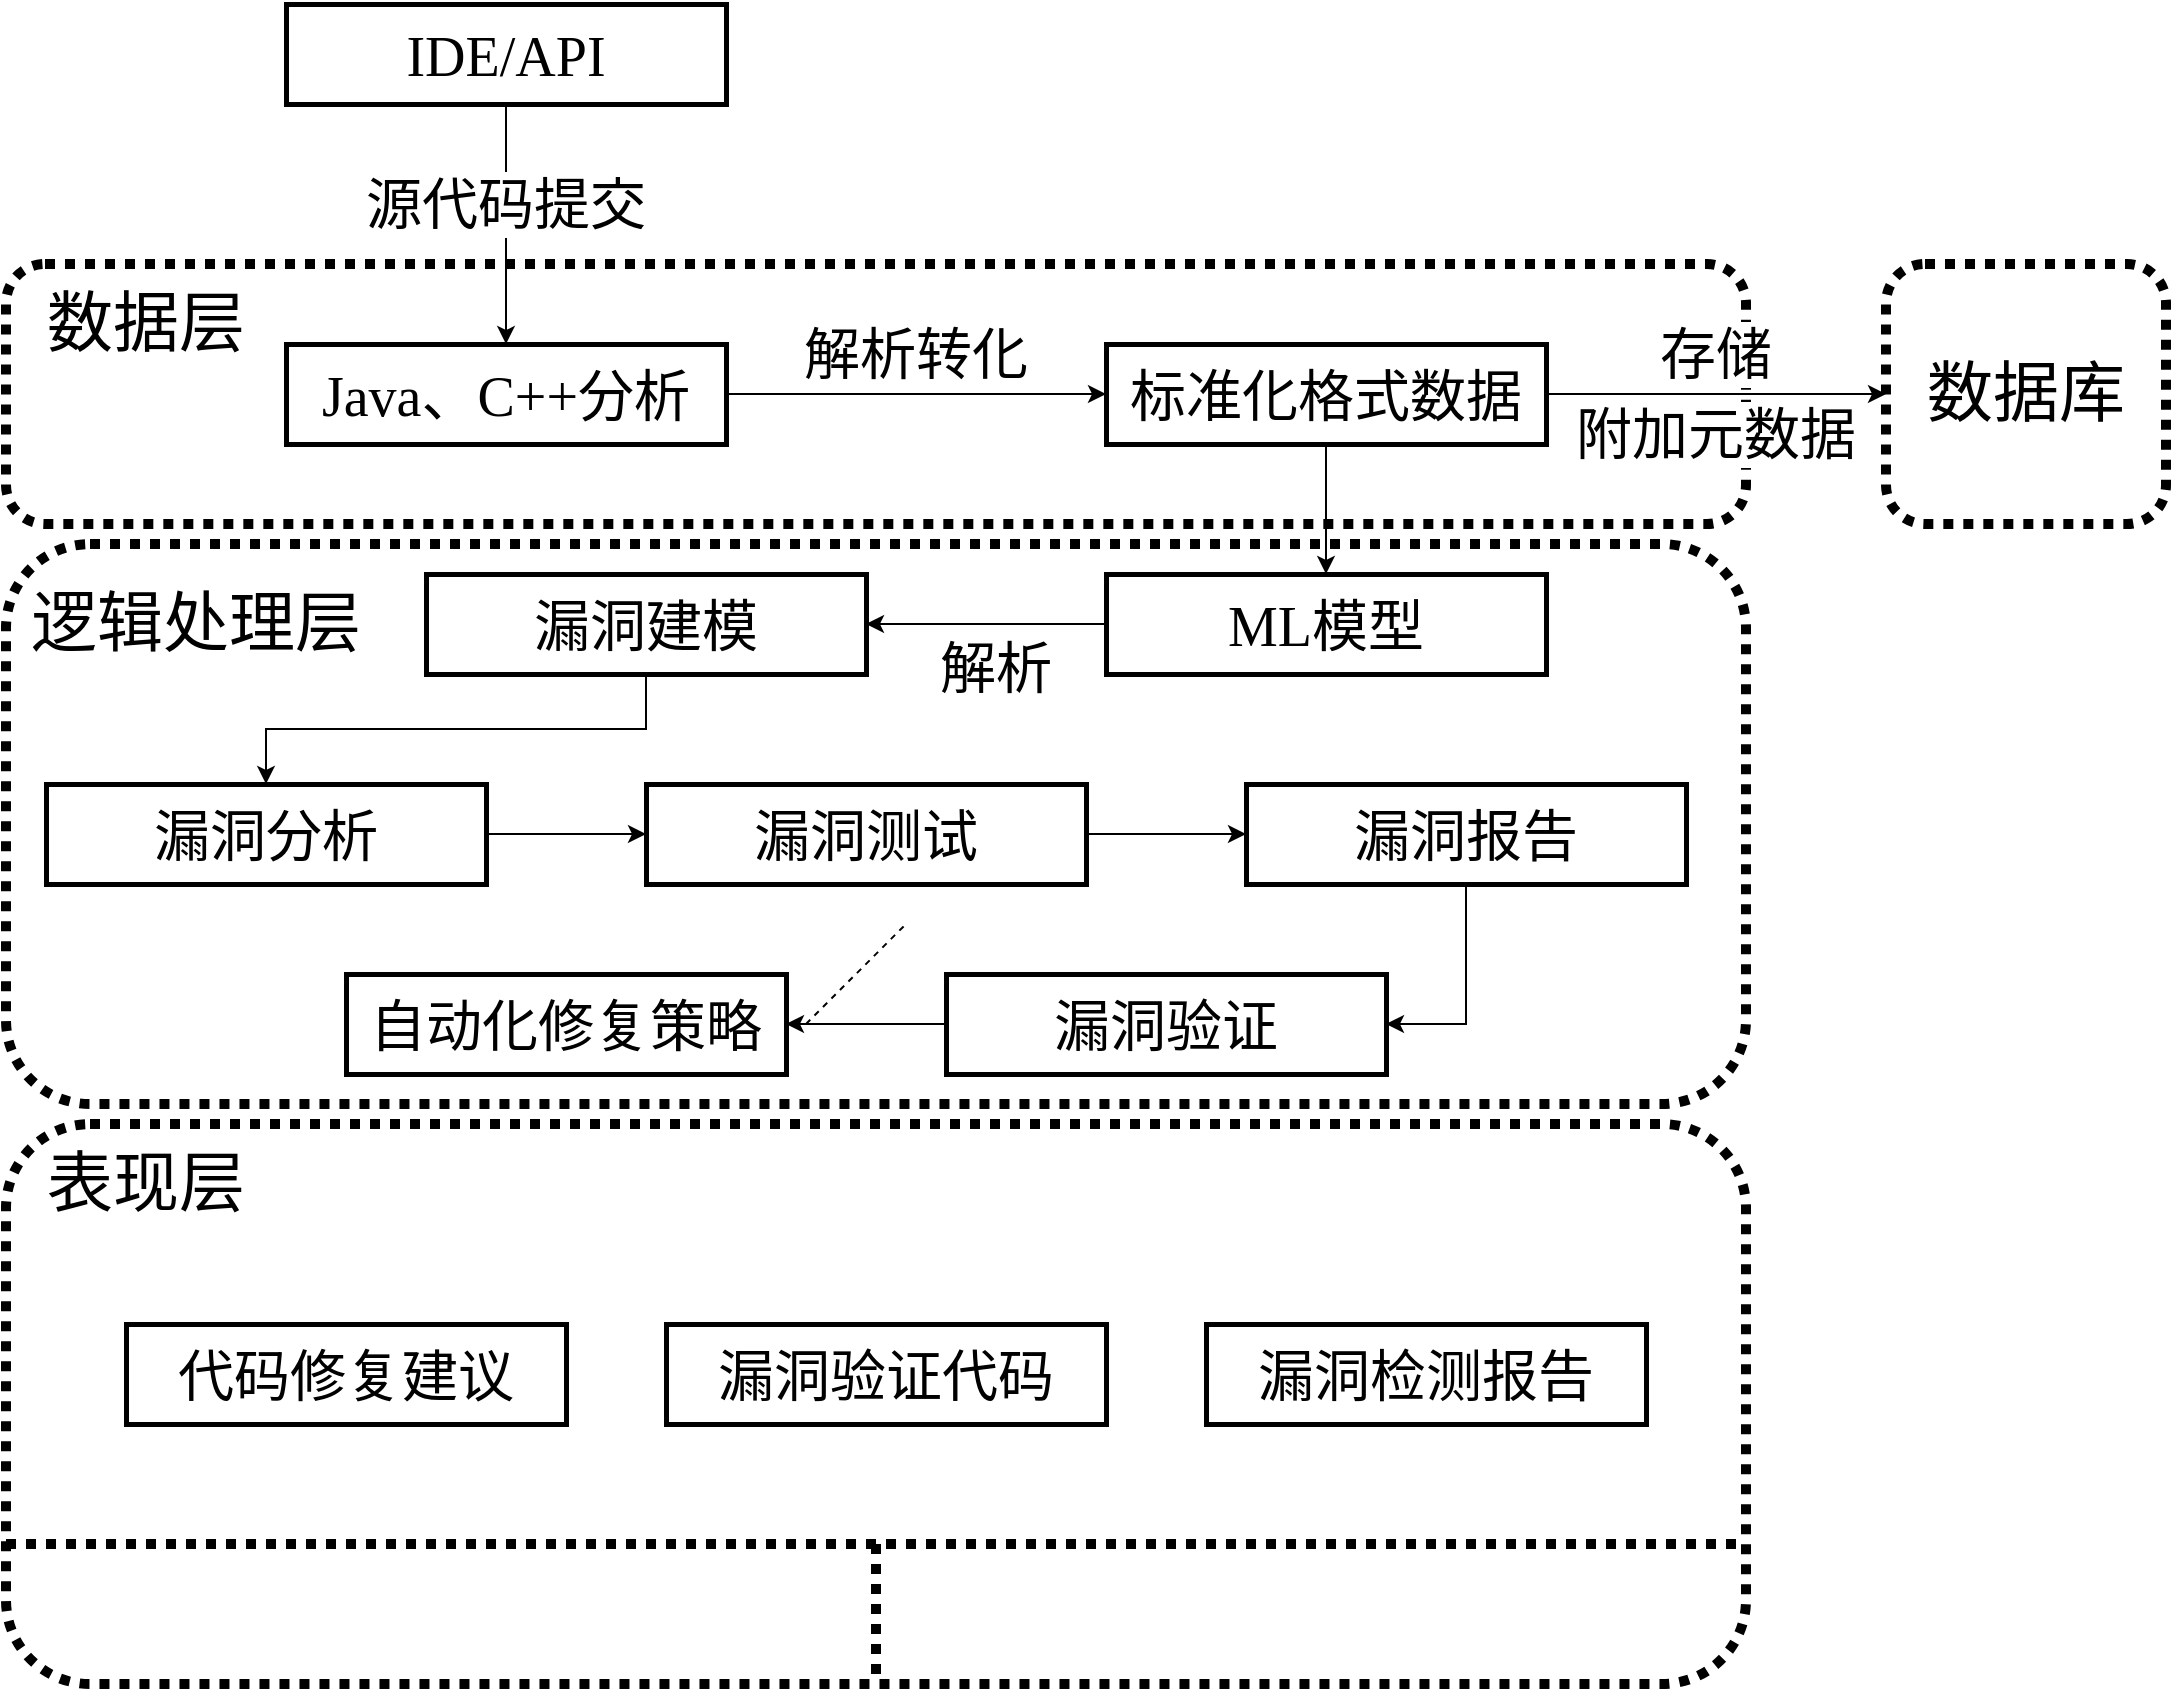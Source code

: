 <mxfile version="24.3.1" type="github">
  <diagram name="第 1 页" id="xx-fUKgQVGqsyc7XwQPO">
    <mxGraphModel dx="973" dy="700" grid="1" gridSize="10" guides="1" tooltips="1" connect="1" arrows="1" fold="1" page="1" pageScale="1" pageWidth="827" pageHeight="1169" math="0" shadow="0">
      <root>
        <mxCell id="0" />
        <mxCell id="1" parent="0" />
        <mxCell id="zIxQJg02RTwEDSs-chEC-2" value="" style="rounded=1;whiteSpace=wrap;html=1;fillColor=none;strokeWidth=5;dashed=1;dashPattern=1 1;" vertex="1" parent="1">
          <mxGeometry x="30" y="190" width="870" height="130" as="geometry" />
        </mxCell>
        <mxCell id="zIxQJg02RTwEDSs-chEC-3" value="数据层" style="text;html=1;align=center;verticalAlign=middle;whiteSpace=wrap;rounded=0;fontFamily=宋体;fontSize=33;" vertex="1" parent="1">
          <mxGeometry x="40" y="210" width="120" height="20" as="geometry" />
        </mxCell>
        <mxCell id="zIxQJg02RTwEDSs-chEC-11" style="edgeStyle=orthogonalEdgeStyle;rounded=0;orthogonalLoop=1;jettySize=auto;html=1;entryX=0.5;entryY=0;entryDx=0;entryDy=0;" edge="1" parent="1" source="zIxQJg02RTwEDSs-chEC-6" target="zIxQJg02RTwEDSs-chEC-7">
          <mxGeometry relative="1" as="geometry" />
        </mxCell>
        <mxCell id="zIxQJg02RTwEDSs-chEC-6" value="&lt;font style=&quot;font-size: 28px;&quot;&gt;IDE/API&lt;/font&gt;" style="rounded=0;whiteSpace=wrap;html=1;fillColor=none;strokeWidth=2.5;fontFamily=Times New Roman;fontSize=33;" vertex="1" parent="1">
          <mxGeometry x="170" y="60" width="220" height="50" as="geometry" />
        </mxCell>
        <mxCell id="zIxQJg02RTwEDSs-chEC-12" style="edgeStyle=orthogonalEdgeStyle;rounded=0;orthogonalLoop=1;jettySize=auto;html=1;entryX=0;entryY=0.5;entryDx=0;entryDy=0;" edge="1" parent="1" source="zIxQJg02RTwEDSs-chEC-7" target="zIxQJg02RTwEDSs-chEC-8">
          <mxGeometry relative="1" as="geometry" />
        </mxCell>
        <mxCell id="zIxQJg02RTwEDSs-chEC-7" value="&lt;span style=&quot;font-size: 28px;&quot;&gt;Java、C++分析&lt;/span&gt;" style="rounded=0;whiteSpace=wrap;html=1;fillColor=none;strokeWidth=2.5;fontFamily=Times New Roman;fontSize=33;" vertex="1" parent="1">
          <mxGeometry x="170" y="230" width="220" height="50" as="geometry" />
        </mxCell>
        <mxCell id="zIxQJg02RTwEDSs-chEC-13" style="edgeStyle=orthogonalEdgeStyle;rounded=0;orthogonalLoop=1;jettySize=auto;html=1;entryX=0;entryY=0.5;entryDx=0;entryDy=0;exitX=1;exitY=0.5;exitDx=0;exitDy=0;" edge="1" parent="1" source="zIxQJg02RTwEDSs-chEC-8" target="zIxQJg02RTwEDSs-chEC-9">
          <mxGeometry relative="1" as="geometry">
            <mxPoint x="810" y="255" as="sourcePoint" />
          </mxGeometry>
        </mxCell>
        <mxCell id="zIxQJg02RTwEDSs-chEC-38" style="edgeStyle=orthogonalEdgeStyle;rounded=0;orthogonalLoop=1;jettySize=auto;html=1;entryX=0.5;entryY=0;entryDx=0;entryDy=0;" edge="1" parent="1" source="zIxQJg02RTwEDSs-chEC-8" target="zIxQJg02RTwEDSs-chEC-21">
          <mxGeometry relative="1" as="geometry" />
        </mxCell>
        <mxCell id="zIxQJg02RTwEDSs-chEC-8" value="&lt;span style=&quot;font-size: 28px;&quot;&gt;标准化格式数据&lt;/span&gt;" style="rounded=0;whiteSpace=wrap;html=1;fillColor=none;strokeWidth=2.5;fontFamily=Times New Roman;fontSize=33;" vertex="1" parent="1">
          <mxGeometry x="580" y="230" width="220" height="50" as="geometry" />
        </mxCell>
        <mxCell id="zIxQJg02RTwEDSs-chEC-9" value="" style="rounded=1;whiteSpace=wrap;html=1;fillColor=none;strokeWidth=5;dashed=1;dashPattern=1 1;" vertex="1" parent="1">
          <mxGeometry x="970" y="190" width="140" height="130" as="geometry" />
        </mxCell>
        <mxCell id="zIxQJg02RTwEDSs-chEC-10" value="数据库" style="text;html=1;align=center;verticalAlign=middle;whiteSpace=wrap;rounded=0;fontFamily=宋体;fontSize=33;" vertex="1" parent="1">
          <mxGeometry x="980" y="245" width="120" height="20" as="geometry" />
        </mxCell>
        <mxCell id="zIxQJg02RTwEDSs-chEC-14" value="源代码提交" style="text;html=1;align=center;verticalAlign=middle;whiteSpace=wrap;rounded=0;fontFamily=宋体;fontSize=28;labelBackgroundColor=default;" vertex="1" parent="1">
          <mxGeometry x="195" y="150" width="170" height="20" as="geometry" />
        </mxCell>
        <mxCell id="zIxQJg02RTwEDSs-chEC-15" value="解析转化" style="text;html=1;align=center;verticalAlign=middle;whiteSpace=wrap;rounded=0;fontFamily=宋体;fontSize=28;" vertex="1" parent="1">
          <mxGeometry x="400" y="225" width="170" height="20" as="geometry" />
        </mxCell>
        <mxCell id="zIxQJg02RTwEDSs-chEC-17" value="存储" style="text;html=1;align=center;verticalAlign=middle;whiteSpace=wrap;rounded=0;fontFamily=宋体;fontSize=28;labelBackgroundColor=default;" vertex="1" parent="1">
          <mxGeometry x="800" y="225" width="170" height="20" as="geometry" />
        </mxCell>
        <mxCell id="zIxQJg02RTwEDSs-chEC-18" value="附加元数据" style="text;html=1;align=center;verticalAlign=middle;whiteSpace=wrap;rounded=0;fontFamily=宋体;fontSize=28;labelBackgroundColor=default;" vertex="1" parent="1">
          <mxGeometry x="800" y="265" width="170" height="20" as="geometry" />
        </mxCell>
        <mxCell id="zIxQJg02RTwEDSs-chEC-37" value="" style="rounded=1;whiteSpace=wrap;html=1;fillColor=none;strokeWidth=5;dashed=1;dashPattern=1 1;" vertex="1" parent="1">
          <mxGeometry x="30" y="620" width="870" height="280" as="geometry" />
        </mxCell>
        <mxCell id="zIxQJg02RTwEDSs-chEC-39" value="" style="group" vertex="1" connectable="0" parent="1">
          <mxGeometry x="30" y="330" width="870" height="280" as="geometry" />
        </mxCell>
        <mxCell id="zIxQJg02RTwEDSs-chEC-19" value="" style="rounded=1;whiteSpace=wrap;html=1;fillColor=none;strokeWidth=5;dashed=1;dashPattern=1 1;" vertex="1" parent="zIxQJg02RTwEDSs-chEC-39">
          <mxGeometry width="870" height="280" as="geometry" />
        </mxCell>
        <mxCell id="zIxQJg02RTwEDSs-chEC-20" value="逻辑处理层" style="text;html=1;align=center;verticalAlign=middle;whiteSpace=wrap;rounded=0;fontFamily=宋体;fontSize=33;" vertex="1" parent="zIxQJg02RTwEDSs-chEC-39">
          <mxGeometry x="10" y="30" width="170" height="20" as="geometry" />
        </mxCell>
        <mxCell id="zIxQJg02RTwEDSs-chEC-28" style="edgeStyle=orthogonalEdgeStyle;rounded=0;orthogonalLoop=1;jettySize=auto;html=1;entryX=1;entryY=0.5;entryDx=0;entryDy=0;" edge="1" parent="zIxQJg02RTwEDSs-chEC-39" source="zIxQJg02RTwEDSs-chEC-21" target="zIxQJg02RTwEDSs-chEC-22">
          <mxGeometry relative="1" as="geometry" />
        </mxCell>
        <mxCell id="zIxQJg02RTwEDSs-chEC-21" value="&lt;span style=&quot;font-size: 28px;&quot;&gt;ML模型&lt;/span&gt;" style="rounded=0;whiteSpace=wrap;html=1;fillColor=none;strokeWidth=2.5;fontFamily=Times New Roman;fontSize=33;" vertex="1" parent="zIxQJg02RTwEDSs-chEC-39">
          <mxGeometry x="550" y="15" width="220" height="50" as="geometry" />
        </mxCell>
        <mxCell id="zIxQJg02RTwEDSs-chEC-29" style="edgeStyle=orthogonalEdgeStyle;rounded=0;orthogonalLoop=1;jettySize=auto;html=1;entryX=0.5;entryY=0;entryDx=0;entryDy=0;" edge="1" parent="zIxQJg02RTwEDSs-chEC-39" source="zIxQJg02RTwEDSs-chEC-22" target="zIxQJg02RTwEDSs-chEC-23">
          <mxGeometry relative="1" as="geometry" />
        </mxCell>
        <mxCell id="zIxQJg02RTwEDSs-chEC-22" value="&lt;span style=&quot;font-size: 28px;&quot;&gt;漏洞建模&lt;/span&gt;" style="rounded=0;whiteSpace=wrap;html=1;fillColor=none;strokeWidth=2.5;fontFamily=Times New Roman;fontSize=33;" vertex="1" parent="zIxQJg02RTwEDSs-chEC-39">
          <mxGeometry x="210" y="15" width="220" height="50" as="geometry" />
        </mxCell>
        <mxCell id="zIxQJg02RTwEDSs-chEC-30" style="edgeStyle=orthogonalEdgeStyle;rounded=0;orthogonalLoop=1;jettySize=auto;html=1;entryX=0;entryY=0.5;entryDx=0;entryDy=0;" edge="1" parent="zIxQJg02RTwEDSs-chEC-39" source="zIxQJg02RTwEDSs-chEC-23" target="zIxQJg02RTwEDSs-chEC-24">
          <mxGeometry relative="1" as="geometry" />
        </mxCell>
        <mxCell id="zIxQJg02RTwEDSs-chEC-23" value="&lt;span style=&quot;font-size: 28px;&quot;&gt;漏洞分析&lt;/span&gt;" style="rounded=0;whiteSpace=wrap;html=1;fillColor=none;strokeWidth=2.5;fontFamily=Times New Roman;fontSize=33;" vertex="1" parent="zIxQJg02RTwEDSs-chEC-39">
          <mxGeometry x="20" y="120" width="220" height="50" as="geometry" />
        </mxCell>
        <mxCell id="zIxQJg02RTwEDSs-chEC-31" value="" style="edgeStyle=orthogonalEdgeStyle;rounded=0;orthogonalLoop=1;jettySize=auto;html=1;" edge="1" parent="zIxQJg02RTwEDSs-chEC-39" source="zIxQJg02RTwEDSs-chEC-24" target="zIxQJg02RTwEDSs-chEC-25">
          <mxGeometry relative="1" as="geometry" />
        </mxCell>
        <mxCell id="zIxQJg02RTwEDSs-chEC-24" value="&lt;span style=&quot;font-size: 28px;&quot;&gt;漏洞测试&lt;/span&gt;" style="rounded=0;whiteSpace=wrap;html=1;fillColor=none;strokeWidth=2.5;fontFamily=Times New Roman;fontSize=33;" vertex="1" parent="zIxQJg02RTwEDSs-chEC-39">
          <mxGeometry x="320" y="120" width="220" height="50" as="geometry" />
        </mxCell>
        <mxCell id="zIxQJg02RTwEDSs-chEC-32" style="edgeStyle=orthogonalEdgeStyle;rounded=0;orthogonalLoop=1;jettySize=auto;html=1;entryX=1;entryY=0.5;entryDx=0;entryDy=0;" edge="1" parent="zIxQJg02RTwEDSs-chEC-39" source="zIxQJg02RTwEDSs-chEC-25" target="zIxQJg02RTwEDSs-chEC-26">
          <mxGeometry relative="1" as="geometry" />
        </mxCell>
        <mxCell id="zIxQJg02RTwEDSs-chEC-25" value="&lt;span style=&quot;font-size: 28px;&quot;&gt;漏洞报告&lt;/span&gt;" style="rounded=0;whiteSpace=wrap;html=1;fillColor=none;strokeWidth=2.5;fontFamily=Times New Roman;fontSize=33;" vertex="1" parent="zIxQJg02RTwEDSs-chEC-39">
          <mxGeometry x="620" y="120" width="220" height="50" as="geometry" />
        </mxCell>
        <mxCell id="zIxQJg02RTwEDSs-chEC-33" style="edgeStyle=orthogonalEdgeStyle;rounded=0;orthogonalLoop=1;jettySize=auto;html=1;entryX=1;entryY=0.5;entryDx=0;entryDy=0;" edge="1" parent="zIxQJg02RTwEDSs-chEC-39" source="zIxQJg02RTwEDSs-chEC-26" target="zIxQJg02RTwEDSs-chEC-27">
          <mxGeometry relative="1" as="geometry" />
        </mxCell>
        <mxCell id="zIxQJg02RTwEDSs-chEC-26" value="&lt;span style=&quot;font-size: 28px;&quot;&gt;漏洞验证&lt;/span&gt;" style="rounded=0;whiteSpace=wrap;html=1;fillColor=none;strokeWidth=2.5;fontFamily=Times New Roman;fontSize=33;" vertex="1" parent="zIxQJg02RTwEDSs-chEC-39">
          <mxGeometry x="470" y="215" width="220" height="50" as="geometry" />
        </mxCell>
        <mxCell id="zIxQJg02RTwEDSs-chEC-27" value="&lt;span style=&quot;font-size: 28px;&quot;&gt;自动化修复策略&lt;/span&gt;" style="rounded=0;whiteSpace=wrap;html=1;fillColor=none;strokeWidth=2.5;fontFamily=Times New Roman;fontSize=33;" vertex="1" parent="zIxQJg02RTwEDSs-chEC-39">
          <mxGeometry x="170" y="215" width="220" height="50" as="geometry" />
        </mxCell>
        <mxCell id="zIxQJg02RTwEDSs-chEC-34" value="解析" style="text;html=1;align=center;verticalAlign=middle;whiteSpace=wrap;rounded=0;fontFamily=宋体;fontSize=28;" vertex="1" parent="zIxQJg02RTwEDSs-chEC-39">
          <mxGeometry x="410" y="52" width="170" height="20" as="geometry" />
        </mxCell>
        <mxCell id="zIxQJg02RTwEDSs-chEC-36" style="edgeStyle=orthogonalEdgeStyle;rounded=0;orthogonalLoop=1;jettySize=auto;html=1;exitX=0.5;exitY=1;exitDx=0;exitDy=0;" edge="1" parent="zIxQJg02RTwEDSs-chEC-39" source="zIxQJg02RTwEDSs-chEC-19" target="zIxQJg02RTwEDSs-chEC-19">
          <mxGeometry relative="1" as="geometry" />
        </mxCell>
        <mxCell id="zIxQJg02RTwEDSs-chEC-41" value="表现层" style="text;html=1;align=center;verticalAlign=middle;whiteSpace=wrap;rounded=0;fontFamily=宋体;fontSize=33;" vertex="1" parent="1">
          <mxGeometry x="40" y="640" width="120" height="20" as="geometry" />
        </mxCell>
        <mxCell id="zIxQJg02RTwEDSs-chEC-42" value="&lt;span style=&quot;font-size: 28px;&quot;&gt;漏洞检测报告&lt;/span&gt;" style="rounded=0;whiteSpace=wrap;html=1;fillColor=none;strokeWidth=2.5;fontFamily=Times New Roman;fontSize=33;" vertex="1" parent="1">
          <mxGeometry x="630" y="720" width="220" height="50" as="geometry" />
        </mxCell>
        <mxCell id="zIxQJg02RTwEDSs-chEC-43" value="&lt;span style=&quot;font-size: 28px;&quot;&gt;漏洞验证代码&lt;/span&gt;" style="rounded=0;whiteSpace=wrap;html=1;fillColor=none;strokeWidth=2.5;fontFamily=Times New Roman;fontSize=33;" vertex="1" parent="1">
          <mxGeometry x="360" y="720" width="220" height="50" as="geometry" />
        </mxCell>
        <mxCell id="zIxQJg02RTwEDSs-chEC-44" value="&lt;span style=&quot;font-size: 28px;&quot;&gt;代码修复建议&lt;/span&gt;" style="rounded=0;whiteSpace=wrap;html=1;fillColor=none;strokeWidth=2.5;fontFamily=Times New Roman;fontSize=33;" vertex="1" parent="1">
          <mxGeometry x="90" y="720" width="220" height="50" as="geometry" />
        </mxCell>
        <mxCell id="zIxQJg02RTwEDSs-chEC-46" value="" style="endArrow=none;dashed=1;html=1;rounded=0;" edge="1" parent="1">
          <mxGeometry width="50" height="50" relative="1" as="geometry">
            <mxPoint x="430" y="570" as="sourcePoint" />
            <mxPoint x="480" y="520" as="targetPoint" />
          </mxGeometry>
        </mxCell>
        <mxCell id="zIxQJg02RTwEDSs-chEC-47" style="edgeStyle=orthogonalEdgeStyle;rounded=0;orthogonalLoop=1;jettySize=auto;html=1;exitX=0;exitY=0.75;exitDx=0;exitDy=0;entryX=1;entryY=0.75;entryDx=0;entryDy=0;strokeWidth=5;endArrow=none;endFill=0;dashed=1;dashPattern=1 1;" edge="1" parent="1" source="zIxQJg02RTwEDSs-chEC-37" target="zIxQJg02RTwEDSs-chEC-37">
          <mxGeometry relative="1" as="geometry">
            <Array as="points">
              <mxPoint x="465" y="830" />
              <mxPoint x="465" y="830" />
            </Array>
          </mxGeometry>
        </mxCell>
        <mxCell id="zIxQJg02RTwEDSs-chEC-48" style="edgeStyle=orthogonalEdgeStyle;rounded=0;orthogonalLoop=1;jettySize=auto;html=1;entryX=0.5;entryY=1;entryDx=0;entryDy=0;strokeWidth=5;endArrow=none;endFill=0;dashed=1;dashPattern=1 1;" edge="1" parent="1" target="zIxQJg02RTwEDSs-chEC-37">
          <mxGeometry relative="1" as="geometry">
            <mxPoint x="465" y="830" as="sourcePoint" />
            <mxPoint x="910" y="840" as="targetPoint" />
            <Array as="points">
              <mxPoint x="465" y="870" />
              <mxPoint x="465" y="870" />
            </Array>
          </mxGeometry>
        </mxCell>
      </root>
    </mxGraphModel>
  </diagram>
</mxfile>
